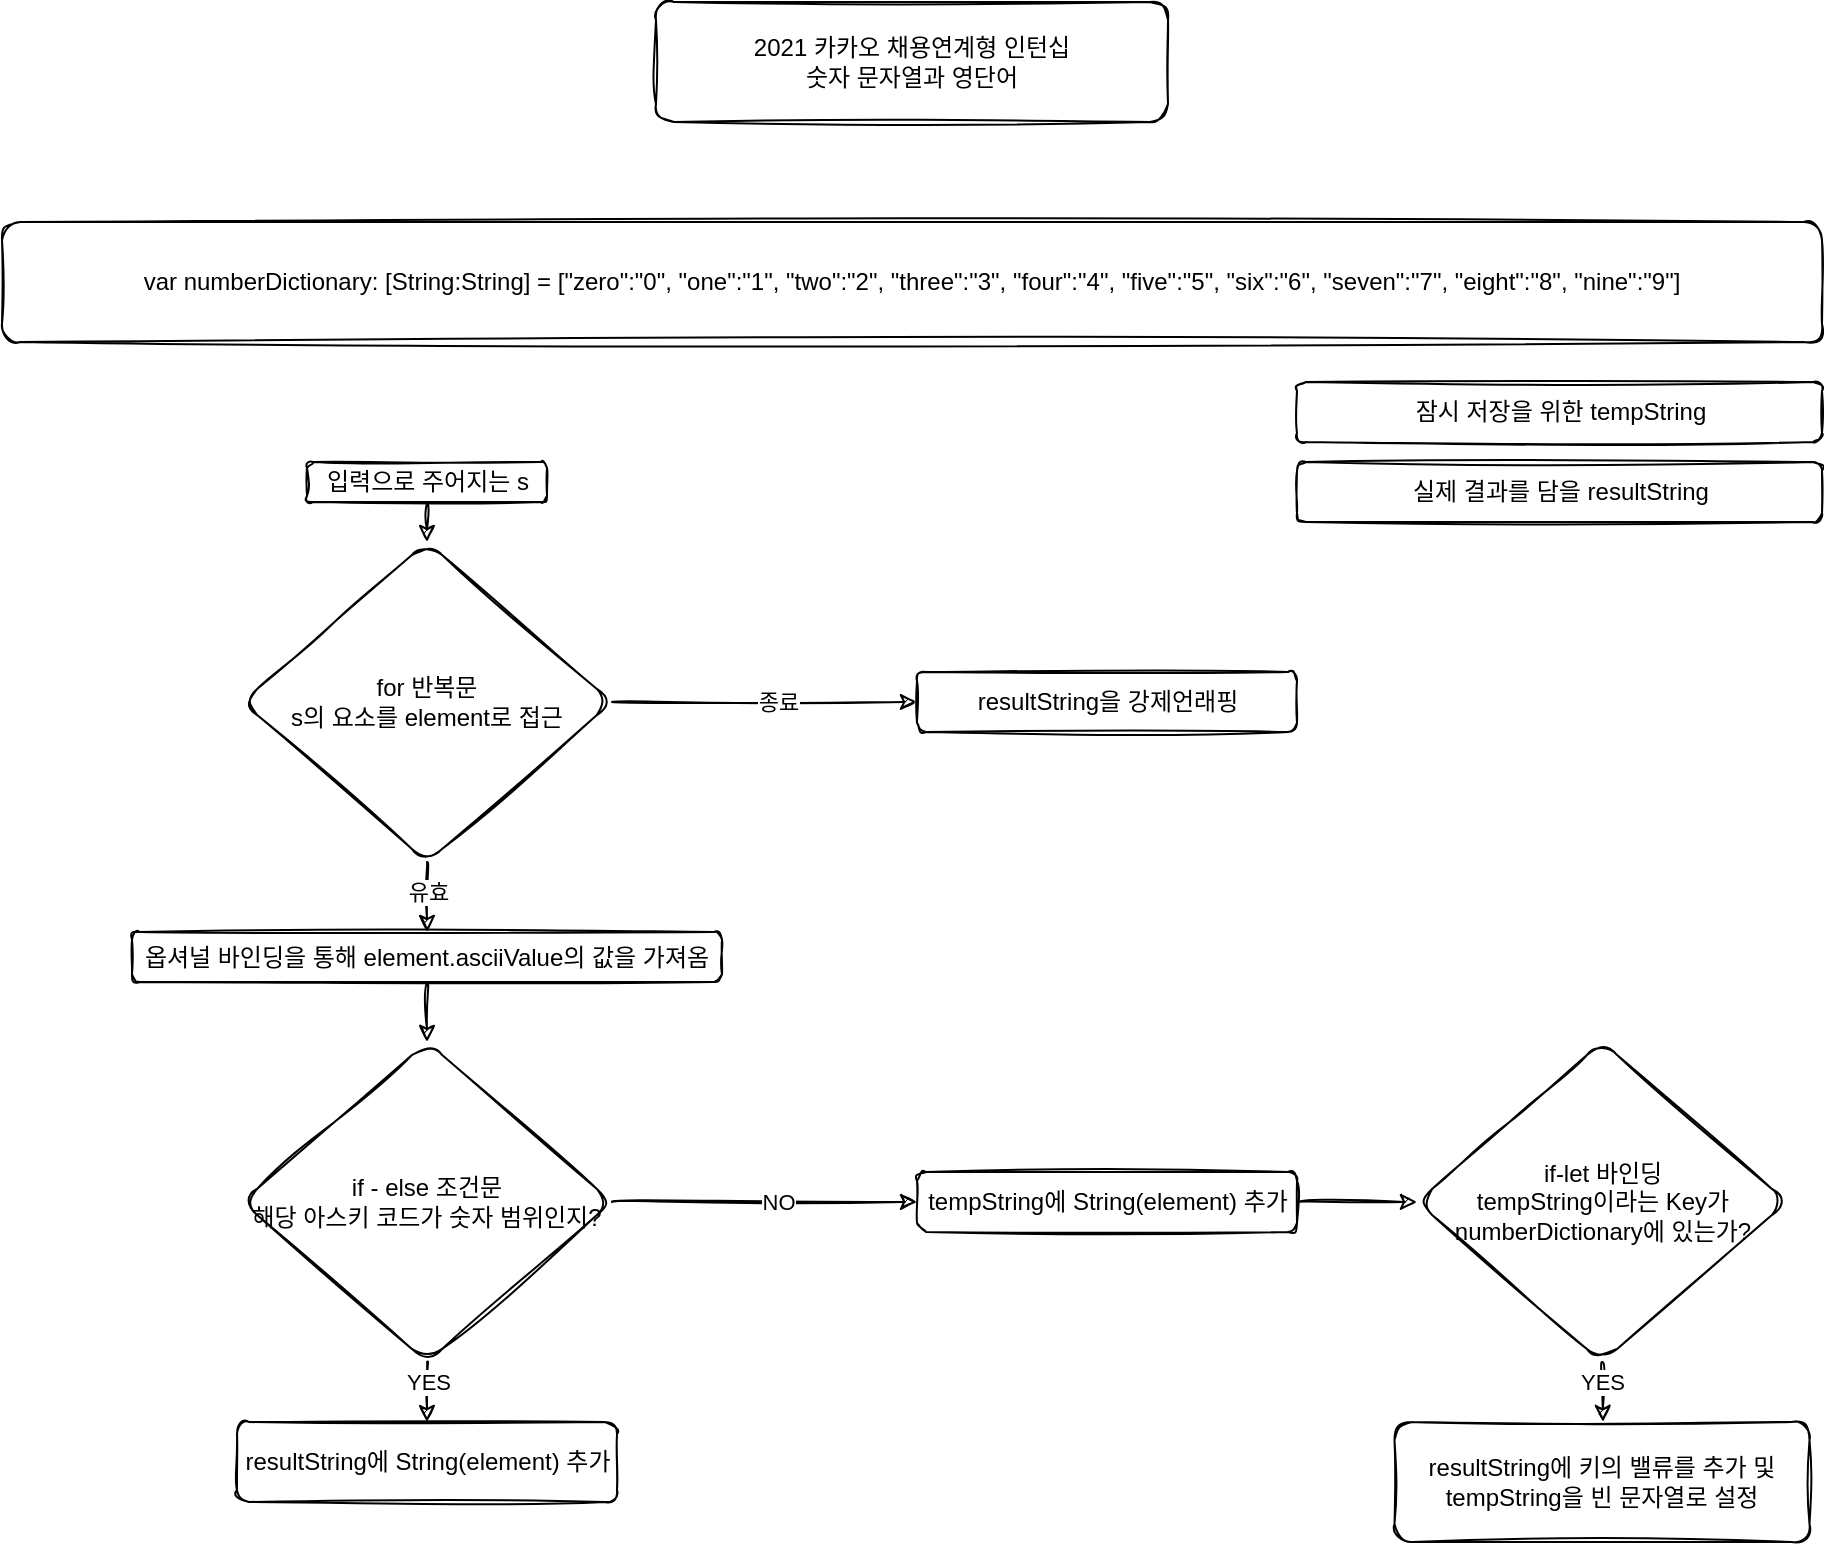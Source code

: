 <mxfile version="19.0.3" type="device"><diagram id="Yv67Fe0-moZt-C02ltw9" name="Page-1"><mxGraphModel dx="1783" dy="1031" grid="1" gridSize="10" guides="1" tooltips="1" connect="1" arrows="1" fold="1" page="1" pageScale="1" pageWidth="583" pageHeight="827" background="#FFFFFF" math="0" shadow="0"><root><mxCell id="0"/><mxCell id="1" parent="0"/><mxCell id="qfH4WpLhGzC2-GqiZ3ch-1" value="2021 카카오 채용연계형 인턴십&lt;br&gt;숫자 문자열과 영단어" style="whiteSpace=wrap;html=1;sketch=1;rounded=1;" parent="1" vertex="1"><mxGeometry x="407" y="50" width="256" height="60" as="geometry"/></mxCell><mxCell id="aAtQkwo-bxilw1f39VUr-2" value="var numberDictionary: [String:String] = [&quot;zero&quot;:&quot;0&quot;, &quot;one&quot;:&quot;1&quot;, &quot;two&quot;:&quot;2&quot;, &quot;three&quot;:&quot;3&quot;, &quot;four&quot;:&quot;4&quot;, &quot;five&quot;:&quot;5&quot;, &quot;six&quot;:&quot;6&quot;, &quot;seven&quot;:&quot;7&quot;, &quot;eight&quot;:&quot;8&quot;, &quot;nine&quot;:&quot;9&quot;]" style="whiteSpace=wrap;html=1;sketch=1;rounded=1;" vertex="1" parent="1"><mxGeometry x="80" y="160" width="910" height="60" as="geometry"/></mxCell><mxCell id="aAtQkwo-bxilw1f39VUr-4" value="잠시 저장을 위한 tempString" style="whiteSpace=wrap;html=1;sketch=1;rounded=1;" vertex="1" parent="1"><mxGeometry x="727.5" y="240" width="262.5" height="30" as="geometry"/></mxCell><mxCell id="aAtQkwo-bxilw1f39VUr-5" value="실제 결과를 담을 resultString" style="whiteSpace=wrap;html=1;sketch=1;rounded=1;" vertex="1" parent="1"><mxGeometry x="727.5" y="280" width="262.5" height="30" as="geometry"/></mxCell><mxCell id="aAtQkwo-bxilw1f39VUr-6" value="입력으로 주어지는 s" style="whiteSpace=wrap;html=1;sketch=1;rounded=1;" vertex="1" parent="1"><mxGeometry x="232.5" y="280" width="120" height="20" as="geometry"/></mxCell><mxCell id="aAtQkwo-bxilw1f39VUr-7" value="" style="endArrow=classic;html=1;exitX=0.5;exitY=1;exitDx=0;exitDy=0;entryX=0.5;entryY=0;entryDx=0;entryDy=0;sketch=1;curved=1;" edge="1" parent="1" source="aAtQkwo-bxilw1f39VUr-6" target="aAtQkwo-bxilw1f39VUr-9"><mxGeometry width="50" height="50" relative="1" as="geometry"><mxPoint x="147.5" y="460" as="sourcePoint"/><mxPoint x="292.5" y="360" as="targetPoint"/></mxGeometry></mxCell><mxCell id="aAtQkwo-bxilw1f39VUr-9" value="for 반복문&lt;br&gt;s의 요소를 element로 접근" style="rhombus;whiteSpace=wrap;html=1;sketch=1;rounded=1;" vertex="1" parent="1"><mxGeometry x="200" y="320" width="185" height="160" as="geometry"/></mxCell><mxCell id="aAtQkwo-bxilw1f39VUr-10" value="" style="endArrow=classic;html=1;exitX=0.5;exitY=1;exitDx=0;exitDy=0;entryX=0.5;entryY=0;entryDx=0;entryDy=0;sketch=1;curved=1;" edge="1" parent="1" source="aAtQkwo-bxilw1f39VUr-9" target="aAtQkwo-bxilw1f39VUr-11"><mxGeometry width="50" height="50" relative="1" as="geometry"><mxPoint x="147.5" y="480" as="sourcePoint"/><mxPoint x="292.5" y="590" as="targetPoint"/></mxGeometry></mxCell><mxCell id="aAtQkwo-bxilw1f39VUr-12" value="유효" style="edgeLabel;html=1;align=center;verticalAlign=middle;resizable=0;points=[];sketch=1;rounded=1;" vertex="1" connectable="0" parent="aAtQkwo-bxilw1f39VUr-10"><mxGeometry x="-0.148" y="2" relative="1" as="geometry"><mxPoint x="-2" as="offset"/></mxGeometry></mxCell><mxCell id="aAtQkwo-bxilw1f39VUr-11" value="옵셔널 바인딩을 통해 element.asciiValue의 값을 가져옴" style="whiteSpace=wrap;html=1;sketch=1;rounded=1;" vertex="1" parent="1"><mxGeometry x="145" y="515" width="295" height="25" as="geometry"/></mxCell><mxCell id="aAtQkwo-bxilw1f39VUr-13" value="" style="endArrow=classic;html=1;exitX=1;exitY=0.5;exitDx=0;exitDy=0;entryX=0;entryY=0.5;entryDx=0;entryDy=0;sketch=1;curved=1;" edge="1" parent="1" source="aAtQkwo-bxilw1f39VUr-9" target="aAtQkwo-bxilw1f39VUr-14"><mxGeometry width="50" height="50" relative="1" as="geometry"><mxPoint x="67.5" y="370" as="sourcePoint"/><mxPoint x="417.5" y="400" as="targetPoint"/></mxGeometry></mxCell><mxCell id="aAtQkwo-bxilw1f39VUr-21" value="종료" style="edgeLabel;html=1;align=center;verticalAlign=middle;resizable=0;points=[];sketch=1;rounded=1;" vertex="1" connectable="0" parent="aAtQkwo-bxilw1f39VUr-13"><mxGeometry x="-0.309" relative="1" as="geometry"><mxPoint x="30" as="offset"/></mxGeometry></mxCell><mxCell id="aAtQkwo-bxilw1f39VUr-14" value="resultString을 강제언래핑" style="whiteSpace=wrap;html=1;sketch=1;rounded=1;" vertex="1" parent="1"><mxGeometry x="537.5" y="385" width="190" height="30" as="geometry"/></mxCell><mxCell id="aAtQkwo-bxilw1f39VUr-15" value="" style="endArrow=classic;html=1;exitX=0.5;exitY=1;exitDx=0;exitDy=0;sketch=1;curved=1;" edge="1" parent="1" source="aAtQkwo-bxilw1f39VUr-11"><mxGeometry width="50" height="50" relative="1" as="geometry"><mxPoint x="67.5" y="560" as="sourcePoint"/><mxPoint x="292.5" y="570" as="targetPoint"/></mxGeometry></mxCell><mxCell id="aAtQkwo-bxilw1f39VUr-17" value="if - else 조건문&lt;br&gt;해당 아스키 코드가 숫자 범위인지?" style="rhombus;whiteSpace=wrap;html=1;sketch=1;rounded=1;" vertex="1" parent="1"><mxGeometry x="200" y="570" width="185" height="160" as="geometry"/></mxCell><mxCell id="aAtQkwo-bxilw1f39VUr-18" value="" style="endArrow=classic;html=1;exitX=0.5;exitY=1;exitDx=0;exitDy=0;sketch=1;curved=1;" edge="1" parent="1" source="aAtQkwo-bxilw1f39VUr-17"><mxGeometry width="50" height="50" relative="1" as="geometry"><mxPoint x="67.5" y="550" as="sourcePoint"/><mxPoint x="292.5" y="760" as="targetPoint"/></mxGeometry></mxCell><mxCell id="aAtQkwo-bxilw1f39VUr-20" value="YES" style="edgeLabel;html=1;align=center;verticalAlign=middle;resizable=0;points=[];sketch=1;rounded=1;" vertex="1" connectable="0" parent="aAtQkwo-bxilw1f39VUr-18"><mxGeometry x="-0.333" y="2" relative="1" as="geometry"><mxPoint x="-2" as="offset"/></mxGeometry></mxCell><mxCell id="aAtQkwo-bxilw1f39VUr-33" value="resultString에 String(element) 추가" style="whiteSpace=wrap;html=1;sketch=1;rounded=1;" vertex="1" parent="1"><mxGeometry x="197.5" y="760" width="190" height="40" as="geometry"/></mxCell><mxCell id="aAtQkwo-bxilw1f39VUr-35" value="" style="endArrow=classic;html=1;exitX=1;exitY=0.5;exitDx=0;exitDy=0;entryX=0;entryY=0.5;entryDx=0;entryDy=0;sketch=1;curved=1;" edge="1" parent="1" source="aAtQkwo-bxilw1f39VUr-17" target="aAtQkwo-bxilw1f39VUr-37"><mxGeometry width="50" height="50" relative="1" as="geometry"><mxPoint x="117.5" y="670" as="sourcePoint"/><mxPoint x="527.5" y="650" as="targetPoint"/></mxGeometry></mxCell><mxCell id="aAtQkwo-bxilw1f39VUr-36" value="NO" style="edgeLabel;html=1;align=center;verticalAlign=middle;resizable=0;points=[];sketch=1;rounded=1;" vertex="1" connectable="0" parent="aAtQkwo-bxilw1f39VUr-35"><mxGeometry x="0.159" y="-1" relative="1" as="geometry"><mxPoint x="-6" y="-1" as="offset"/></mxGeometry></mxCell><mxCell id="aAtQkwo-bxilw1f39VUr-37" value="tempString에 String(element) 추가" style="whiteSpace=wrap;html=1;sketch=1;rounded=1;" vertex="1" parent="1"><mxGeometry x="537.5" y="635" width="190" height="30" as="geometry"/></mxCell><mxCell id="aAtQkwo-bxilw1f39VUr-38" value="" style="endArrow=classic;html=1;exitX=1;exitY=0.5;exitDx=0;exitDy=0;sketch=1;curved=1;" edge="1" parent="1" source="aAtQkwo-bxilw1f39VUr-37"><mxGeometry width="50" height="50" relative="1" as="geometry"><mxPoint x="347.5" y="710" as="sourcePoint"/><mxPoint x="787.5" y="650" as="targetPoint"/></mxGeometry></mxCell><mxCell id="aAtQkwo-bxilw1f39VUr-40" value="if-let 바인딩&lt;br&gt;tempString이라는 Key가 numberDictionary에 있는가?" style="rhombus;whiteSpace=wrap;html=1;sketch=1;rounded=1;" vertex="1" parent="1"><mxGeometry x="787.5" y="570" width="185" height="160" as="geometry"/></mxCell><mxCell id="aAtQkwo-bxilw1f39VUr-41" value="" style="endArrow=classic;html=1;exitX=0.5;exitY=1;exitDx=0;exitDy=0;sketch=1;curved=1;" edge="1" parent="1" source="aAtQkwo-bxilw1f39VUr-40"><mxGeometry width="50" height="50" relative="1" as="geometry"><mxPoint x="347.5" y="700" as="sourcePoint"/><mxPoint x="880.5" y="760" as="targetPoint"/></mxGeometry></mxCell><mxCell id="aAtQkwo-bxilw1f39VUr-42" value="YES" style="edgeLabel;html=1;align=center;verticalAlign=middle;resizable=0;points=[];sketch=1;rounded=1;" vertex="1" connectable="0" parent="aAtQkwo-bxilw1f39VUr-41"><mxGeometry x="-0.366" relative="1" as="geometry"><mxPoint as="offset"/></mxGeometry></mxCell><mxCell id="aAtQkwo-bxilw1f39VUr-43" value="resultString에 키의 밸류를 추가 및 tempString을 빈 문자열로 설정" style="whiteSpace=wrap;html=1;sketch=1;rounded=1;" vertex="1" parent="1"><mxGeometry x="776.25" y="760" width="207.5" height="60" as="geometry"/></mxCell></root></mxGraphModel></diagram></mxfile>